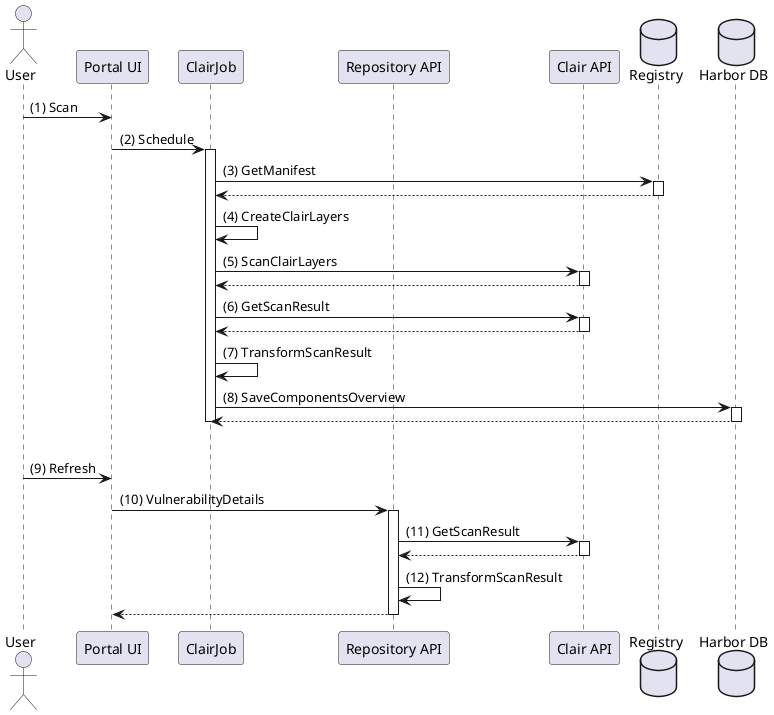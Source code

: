 @startuml

actor "User"
participant "Portal UI"
participant "ClairJob"
participant "Repository API"
participant "Clair API"

database "Registry"
database "Harbor DB"

User -> "Portal UI" : (1) Scan
"Portal UI" -> "ClairJob" : (2) Schedule
activate "ClairJob"
"ClairJob" -> "Registry" : (3) GetManifest
activate "Registry"
"Registry" --> "ClairJob"
deactivate "Registry"

"ClairJob" -> "ClairJob" : (4) CreateClairLayers

"ClairJob" -> "Clair API" : (5) ScanClairLayers
activate "Clair API"
"Clair API" --> "ClairJob"
deactivate "Clair API"

"ClairJob" -> "Clair API" : (6) GetScanResult
activate "Clair API"
"Clair API" --> "ClairJob"
deactivate "Clair API"

"ClairJob" -> "ClairJob" : (7) TransformScanResult
"ClairJob" -> "Harbor DB" : (8) SaveComponentsOverview
activate "Harbor DB"
"Harbor DB" --> "ClairJob"
deactivate "Harbor DB"
deactivate "ClairJob"

|||

"User" -> "Portal UI" : (9) Refresh
"Portal UI" -> "Repository API" : (10) VulnerabilityDetails
activate "Repository API"
"Repository API" -> "Clair API" : (11) GetScanResult
activate "Clair API"
"Clair API" --> "Repository API"
deactivate "Clair API"
"Repository API" -> "Repository API" : (12) TransformScanResult
"Repository API" --> "Portal UI"
deactivate "Repository API"
@enduml
